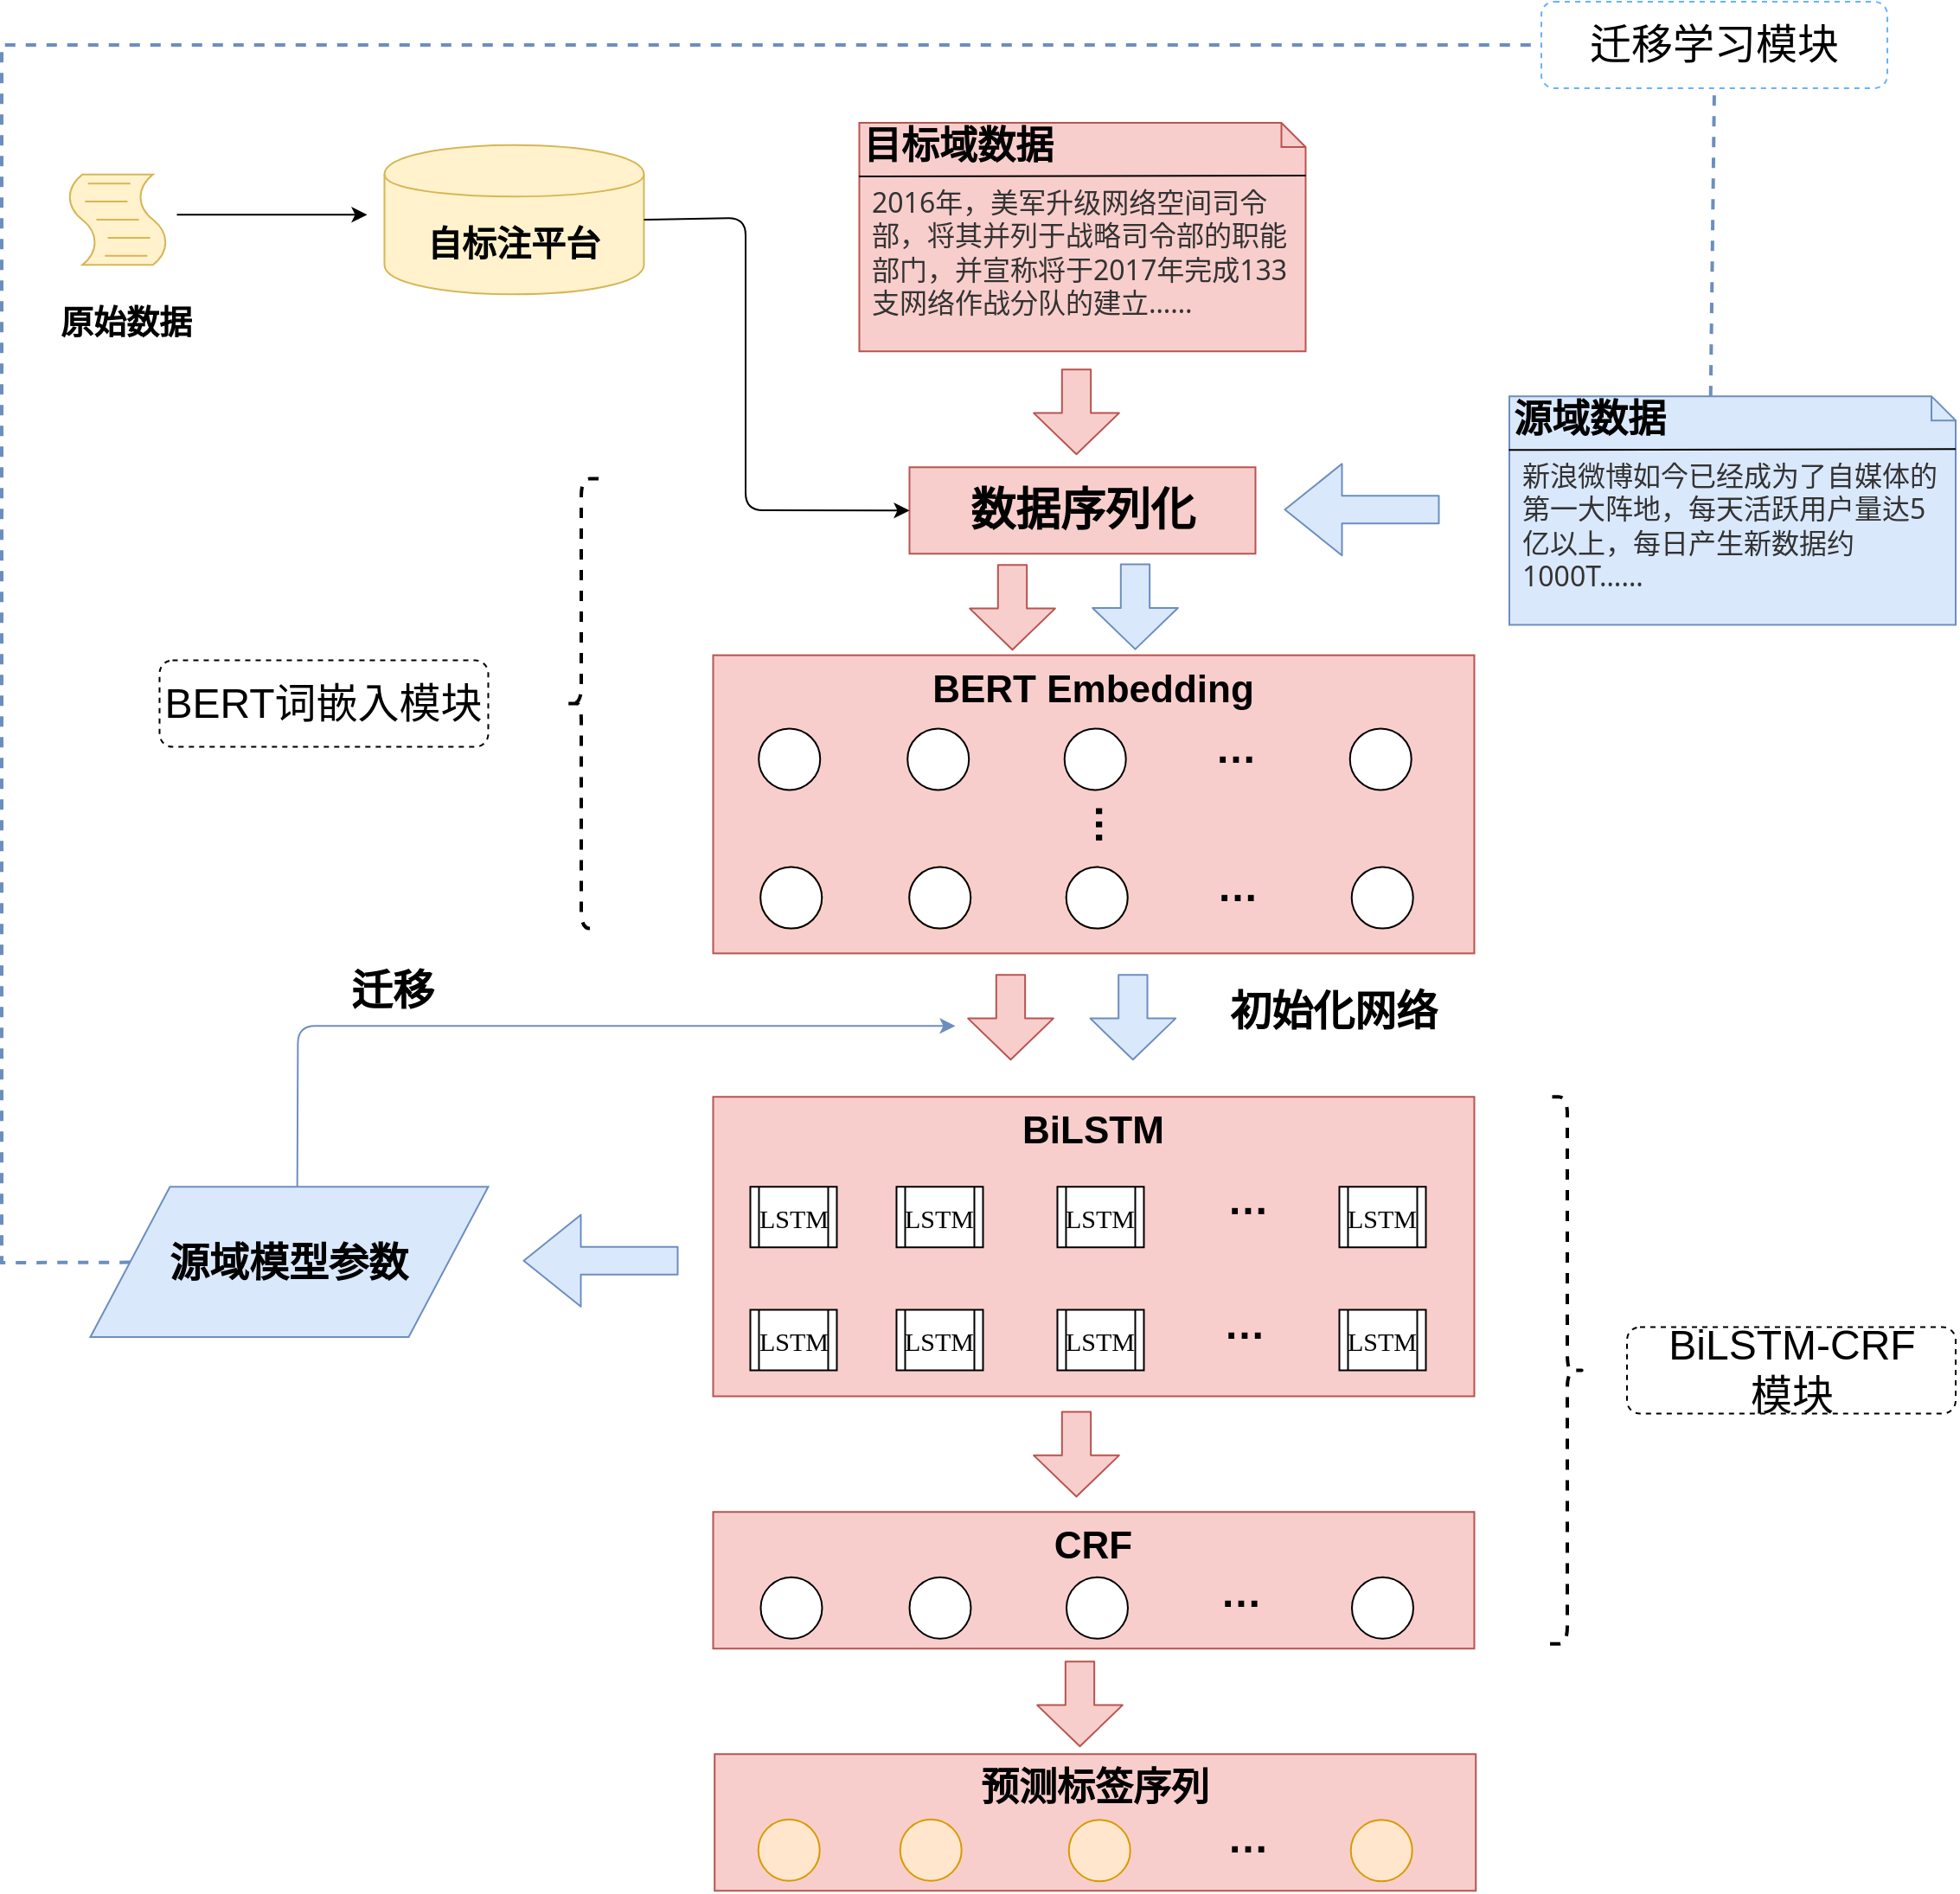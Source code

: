 <mxfile version="13.10.3" type="github">
  <diagram id="_dh3uFdQdFFy7gmEmrhb" name="第 1 页">
    <mxGraphModel dx="1987" dy="1051" grid="1" gridSize="10" guides="1" tooltips="1" connect="1" arrows="1" fold="1" page="1" pageScale="1" pageWidth="1150" pageHeight="1150" math="0" shadow="0">
      <root>
        <mxCell id="0" />
        <mxCell id="1" parent="0" />
        <mxCell id="FxIcAEctN6eVur0ZjvxM-1" value="BiLSTM" style="rounded=0;whiteSpace=wrap;html=1;fontSize=22;verticalAlign=top;fillColor=#f8cecc;strokeColor=#b85450;fontStyle=1" parent="1" vertex="1">
          <mxGeometry x="421.24" y="640.13" width="440" height="173.12" as="geometry" />
        </mxCell>
        <mxCell id="FxIcAEctN6eVur0ZjvxM-2" value="" style="shape=mxgraph.bpmn.script_task;html=1;outlineConnect=0;fillColor=#fff2cc;strokeColor=#d6b656;" parent="1" vertex="1">
          <mxGeometry x="47" y="106.88" width="60" height="52.25" as="geometry" />
        </mxCell>
        <mxCell id="FxIcAEctN6eVur0ZjvxM-3" value="CRF" style="rounded=0;whiteSpace=wrap;html=1;fontSize=22;verticalAlign=top;fillColor=#f8cecc;strokeColor=#b85450;fontStyle=1" parent="1" vertex="1">
          <mxGeometry x="421.24" y="880.13" width="440" height="79" as="geometry" />
        </mxCell>
        <mxCell id="FxIcAEctN6eVur0ZjvxM-4" value="" style="shape=process;whiteSpace=wrap;html=1;backgroundOutline=1;labelBackgroundColor=none;fontFamily=Georgia;fontSize=20;" parent="1" vertex="1">
          <mxGeometry x="442.74" y="763.25" width="50" height="35" as="geometry" />
        </mxCell>
        <mxCell id="FxIcAEctN6eVur0ZjvxM-5" value="LSTM" style="text;html=1;align=center;verticalAlign=middle;whiteSpace=wrap;rounded=0;labelBackgroundColor=none;fontFamily=Georgia;fontSize=15;" parent="1" vertex="1">
          <mxGeometry x="447.74" y="771.25" width="40" height="20" as="geometry" />
        </mxCell>
        <mxCell id="FxIcAEctN6eVur0ZjvxM-6" value="" style="shape=process;whiteSpace=wrap;html=1;backgroundOutline=1;labelBackgroundColor=none;fontFamily=Georgia;fontSize=20;" parent="1" vertex="1">
          <mxGeometry x="442.74" y="692.13" width="50" height="35" as="geometry" />
        </mxCell>
        <mxCell id="FxIcAEctN6eVur0ZjvxM-7" value="LSTM" style="text;html=1;align=center;verticalAlign=middle;whiteSpace=wrap;rounded=0;labelBackgroundColor=none;fontFamily=Georgia;fontSize=15;" parent="1" vertex="1">
          <mxGeometry x="447.74" y="700.13" width="40" height="20" as="geometry" />
        </mxCell>
        <mxCell id="FxIcAEctN6eVur0ZjvxM-8" value="" style="shape=process;whiteSpace=wrap;html=1;backgroundOutline=1;labelBackgroundColor=none;fontFamily=Georgia;fontSize=20;" parent="1" vertex="1">
          <mxGeometry x="527.24" y="763.25" width="50" height="35" as="geometry" />
        </mxCell>
        <mxCell id="FxIcAEctN6eVur0ZjvxM-9" value="LSTM" style="text;html=1;align=center;verticalAlign=middle;whiteSpace=wrap;rounded=0;labelBackgroundColor=none;fontFamily=Georgia;fontSize=15;" parent="1" vertex="1">
          <mxGeometry x="532.24" y="771.25" width="40" height="20" as="geometry" />
        </mxCell>
        <mxCell id="FxIcAEctN6eVur0ZjvxM-10" value="" style="shape=process;whiteSpace=wrap;html=1;backgroundOutline=1;labelBackgroundColor=none;fontFamily=Georgia;fontSize=20;" parent="1" vertex="1">
          <mxGeometry x="527.24" y="692.13" width="50" height="35" as="geometry" />
        </mxCell>
        <mxCell id="FxIcAEctN6eVur0ZjvxM-11" value="LSTM" style="text;html=1;align=center;verticalAlign=middle;whiteSpace=wrap;rounded=0;labelBackgroundColor=none;fontFamily=Georgia;fontSize=15;" parent="1" vertex="1">
          <mxGeometry x="532.24" y="700.13" width="40" height="20" as="geometry" />
        </mxCell>
        <mxCell id="FxIcAEctN6eVur0ZjvxM-12" value="" style="shape=process;whiteSpace=wrap;html=1;backgroundOutline=1;labelBackgroundColor=none;fontFamily=Georgia;fontSize=20;" parent="1" vertex="1">
          <mxGeometry x="620.24" y="763.25" width="50" height="35" as="geometry" />
        </mxCell>
        <mxCell id="FxIcAEctN6eVur0ZjvxM-13" value="LSTM" style="text;html=1;align=center;verticalAlign=middle;whiteSpace=wrap;rounded=0;labelBackgroundColor=none;fontFamily=Georgia;fontSize=15;" parent="1" vertex="1">
          <mxGeometry x="625.24" y="771.25" width="40" height="20" as="geometry" />
        </mxCell>
        <mxCell id="FxIcAEctN6eVur0ZjvxM-14" value="" style="shape=process;whiteSpace=wrap;html=1;backgroundOutline=1;labelBackgroundColor=none;fontFamily=Georgia;fontSize=20;" parent="1" vertex="1">
          <mxGeometry x="620.24" y="692.13" width="50" height="35" as="geometry" />
        </mxCell>
        <mxCell id="FxIcAEctN6eVur0ZjvxM-15" value="LSTM" style="text;html=1;align=center;verticalAlign=middle;whiteSpace=wrap;rounded=0;labelBackgroundColor=none;fontFamily=Georgia;fontSize=15;" parent="1" vertex="1">
          <mxGeometry x="625.24" y="700.13" width="40" height="20" as="geometry" />
        </mxCell>
        <mxCell id="FxIcAEctN6eVur0ZjvxM-16" value="" style="shape=process;whiteSpace=wrap;html=1;backgroundOutline=1;labelBackgroundColor=none;fontFamily=Georgia;fontSize=20;" parent="1" vertex="1">
          <mxGeometry x="783.24" y="763.25" width="50" height="35" as="geometry" />
        </mxCell>
        <mxCell id="FxIcAEctN6eVur0ZjvxM-17" value="LSTM" style="text;html=1;align=center;verticalAlign=middle;whiteSpace=wrap;rounded=0;labelBackgroundColor=none;fontFamily=Georgia;fontSize=15;" parent="1" vertex="1">
          <mxGeometry x="788.24" y="771.25" width="40" height="20" as="geometry" />
        </mxCell>
        <mxCell id="FxIcAEctN6eVur0ZjvxM-18" value="" style="shape=process;whiteSpace=wrap;html=1;backgroundOutline=1;labelBackgroundColor=none;fontFamily=Georgia;fontSize=20;" parent="1" vertex="1">
          <mxGeometry x="783.24" y="692.13" width="50" height="35" as="geometry" />
        </mxCell>
        <mxCell id="FxIcAEctN6eVur0ZjvxM-19" value="LSTM" style="text;html=1;align=center;verticalAlign=middle;whiteSpace=wrap;rounded=0;labelBackgroundColor=none;fontFamily=Georgia;fontSize=15;" parent="1" vertex="1">
          <mxGeometry x="788.24" y="700.13" width="40" height="20" as="geometry" />
        </mxCell>
        <mxCell id="FxIcAEctN6eVur0ZjvxM-20" value="…" style="text;html=1;fontSize=24;fontStyle=1;verticalAlign=middle;align=center;labelBackgroundColor=none;" parent="1" vertex="1">
          <mxGeometry x="677.74" y="752.25" width="100" height="40" as="geometry" />
        </mxCell>
        <mxCell id="FxIcAEctN6eVur0ZjvxM-21" value="…" style="text;strokeColor=none;fillColor=none;html=1;fontSize=24;fontStyle=1;verticalAlign=middle;align=center;labelBackgroundColor=none;" parent="1" vertex="1">
          <mxGeometry x="679.74" y="680.13" width="100" height="40" as="geometry" />
        </mxCell>
        <mxCell id="FxIcAEctN6eVur0ZjvxM-22" value="预测标签序列" style="rounded=0;whiteSpace=wrap;html=1;fontSize=22;verticalAlign=top;fillColor=#f8cecc;strokeColor=#b85450;fontStyle=1" parent="1" vertex="1">
          <mxGeometry x="422.11" y="1020.13" width="440" height="79" as="geometry" />
        </mxCell>
        <mxCell id="FxIcAEctN6eVur0ZjvxM-23" value="" style="ellipse;whiteSpace=wrap;html=1;aspect=fixed;labelBackgroundColor=none;fontFamily=Georgia;fontSize=15;fillColor=#ffe6cc;strokeColor=#d79b00;" parent="1" vertex="1">
          <mxGeometry x="447.36" y="1057.88" width="35.5" height="35.5" as="geometry" />
        </mxCell>
        <mxCell id="FxIcAEctN6eVur0ZjvxM-25" value="" style="ellipse;whiteSpace=wrap;html=1;aspect=fixed;labelBackgroundColor=none;fontFamily=Georgia;fontSize=15;fillColor=#ffe6cc;strokeColor=#d79b00;" parent="1" vertex="1">
          <mxGeometry x="529.36" y="1057.88" width="35.5" height="35.5" as="geometry" />
        </mxCell>
        <mxCell id="FxIcAEctN6eVur0ZjvxM-27" value="" style="ellipse;whiteSpace=wrap;html=1;aspect=fixed;labelBackgroundColor=none;fontFamily=Georgia;fontSize=15;fillColor=#ffe6cc;strokeColor=#d79b00;" parent="1" vertex="1">
          <mxGeometry x="626.86" y="1058.13" width="35.5" height="35.5" as="geometry" />
        </mxCell>
        <mxCell id="FxIcAEctN6eVur0ZjvxM-29" value="" style="ellipse;whiteSpace=wrap;html=1;aspect=fixed;labelBackgroundColor=none;fontFamily=Georgia;fontSize=15;fillColor=#ffe6cc;strokeColor=#d79b00;" parent="1" vertex="1">
          <mxGeometry x="789.86" y="1058.13" width="35.5" height="35.5" as="geometry" />
        </mxCell>
        <mxCell id="FxIcAEctN6eVur0ZjvxM-31" value="自标注平台" style="shape=cylinder;whiteSpace=wrap;html=1;boundedLbl=1;backgroundOutline=1;labelBackgroundColor=none;fontFamily=Georgia;fontSize=20;fontStyle=1;fillColor=#fff2cc;strokeColor=#d6b656;" parent="1" vertex="1">
          <mxGeometry x="231.24" y="89.88" width="150" height="86.25" as="geometry" />
        </mxCell>
        <mxCell id="FxIcAEctN6eVur0ZjvxM-32" value="…" style="text;strokeColor=none;fillColor=none;html=1;fontSize=24;fontStyle=1;verticalAlign=middle;align=center;labelBackgroundColor=none;" parent="1" vertex="1">
          <mxGeometry x="679.61" y="1048.63" width="100" height="40" as="geometry" />
        </mxCell>
        <mxCell id="FxIcAEctN6eVur0ZjvxM-33" value="…" style="text;html=1;fontSize=24;fontStyle=1;verticalAlign=middle;align=center;labelBackgroundColor=none;" parent="1" vertex="1">
          <mxGeometry x="675.74" y="907.13" width="100" height="40" as="geometry" />
        </mxCell>
        <mxCell id="FxIcAEctN6eVur0ZjvxM-34" value="数据序列化" style="rounded=0;whiteSpace=wrap;html=1;strokeWidth=1;fontSize=26;fillColor=#f8cecc;strokeColor=#b85450;fontStyle=1" parent="1" vertex="1">
          <mxGeometry x="534.74" y="276.13" width="200" height="50" as="geometry" />
        </mxCell>
        <mxCell id="FxIcAEctN6eVur0ZjvxM-35" value="BERT Embedding" style="rounded=0;whiteSpace=wrap;html=1;strokeWidth=1;fontSize=22;verticalAlign=top;fillColor=#f8cecc;strokeColor=#b85450;fontStyle=1" parent="1" vertex="1">
          <mxGeometry x="421.24" y="384.81" width="440" height="172.38" as="geometry" />
        </mxCell>
        <mxCell id="FxIcAEctN6eVur0ZjvxM-36" value="" style="ellipse;whiteSpace=wrap;html=1;aspect=fixed;labelBackgroundColor=none;fontFamily=Georgia;fontSize=15;" parent="1" vertex="1">
          <mxGeometry x="448.74" y="917.88" width="35.5" height="35.5" as="geometry" />
        </mxCell>
        <mxCell id="FxIcAEctN6eVur0ZjvxM-37" value="" style="ellipse;whiteSpace=wrap;html=1;aspect=fixed;labelBackgroundColor=none;fontFamily=Georgia;fontSize=15;" parent="1" vertex="1">
          <mxGeometry x="534.74" y="917.88" width="35.5" height="35.5" as="geometry" />
        </mxCell>
        <mxCell id="FxIcAEctN6eVur0ZjvxM-38" value="" style="ellipse;whiteSpace=wrap;html=1;aspect=fixed;labelBackgroundColor=none;fontFamily=Georgia;fontSize=15;" parent="1" vertex="1">
          <mxGeometry x="625.49" y="917.88" width="35.5" height="35.5" as="geometry" />
        </mxCell>
        <mxCell id="FxIcAEctN6eVur0ZjvxM-39" value="" style="ellipse;whiteSpace=wrap;html=1;aspect=fixed;labelBackgroundColor=none;fontFamily=Georgia;fontSize=15;" parent="1" vertex="1">
          <mxGeometry x="790.49" y="917.88" width="35.5" height="35.5" as="geometry" />
        </mxCell>
        <mxCell id="FxIcAEctN6eVur0ZjvxM-40" value="" style="ellipse;whiteSpace=wrap;html=1;aspect=fixed;labelBackgroundColor=none;fontFamily=Georgia;fontSize=15;" parent="1" vertex="1">
          <mxGeometry x="447.61" y="427.19" width="35.5" height="35.5" as="geometry" />
        </mxCell>
        <mxCell id="FxIcAEctN6eVur0ZjvxM-41" value="" style="ellipse;whiteSpace=wrap;html=1;aspect=fixed;labelBackgroundColor=none;fontFamily=Georgia;fontSize=15;" parent="1" vertex="1">
          <mxGeometry x="533.61" y="427.19" width="35.5" height="35.5" as="geometry" />
        </mxCell>
        <mxCell id="FxIcAEctN6eVur0ZjvxM-42" value="" style="ellipse;whiteSpace=wrap;html=1;aspect=fixed;labelBackgroundColor=none;fontFamily=Georgia;fontSize=15;" parent="1" vertex="1">
          <mxGeometry x="624.36" y="427.19" width="35.5" height="35.5" as="geometry" />
        </mxCell>
        <mxCell id="FxIcAEctN6eVur0ZjvxM-43" value="" style="ellipse;whiteSpace=wrap;html=1;aspect=fixed;labelBackgroundColor=none;fontFamily=Georgia;fontSize=15;" parent="1" vertex="1">
          <mxGeometry x="789.36" y="427.19" width="35.5" height="35.5" as="geometry" />
        </mxCell>
        <mxCell id="FxIcAEctN6eVur0ZjvxM-44" value="…" style="text;strokeColor=none;fillColor=none;html=1;fontSize=24;fontStyle=1;verticalAlign=middle;align=center;labelBackgroundColor=none;" parent="1" vertex="1">
          <mxGeometry x="672.74" y="418.94" width="100" height="40" as="geometry" />
        </mxCell>
        <mxCell id="FxIcAEctN6eVur0ZjvxM-45" value="…" style="text;strokeColor=none;fillColor=none;html=1;fontSize=24;fontStyle=1;verticalAlign=middle;align=center;labelBackgroundColor=none;rotation=90;" parent="1" vertex="1">
          <mxGeometry x="613.74" y="462.31" width="73" height="40" as="geometry" />
        </mxCell>
        <mxCell id="FxIcAEctN6eVur0ZjvxM-46" value="" style="ellipse;whiteSpace=wrap;html=1;aspect=fixed;labelBackgroundColor=none;fontFamily=Georgia;fontSize=15;" parent="1" vertex="1">
          <mxGeometry x="790.36" y="507.31" width="35.5" height="35.5" as="geometry" />
        </mxCell>
        <mxCell id="FxIcAEctN6eVur0ZjvxM-47" value="" style="ellipse;whiteSpace=wrap;html=1;aspect=fixed;labelBackgroundColor=none;fontFamily=Georgia;fontSize=15;fillColor=#ffe6cc;strokeColor=#d79b00;" parent="1" vertex="1">
          <mxGeometry x="534.61" y="507.31" width="35.5" height="35.5" as="geometry" />
        </mxCell>
        <mxCell id="FxIcAEctN6eVur0ZjvxM-48" value="" style="ellipse;whiteSpace=wrap;html=1;aspect=fixed;labelBackgroundColor=none;fontFamily=Georgia;fontSize=15;fillColor=#ffe6cc;strokeColor=#d79b00;" parent="1" vertex="1">
          <mxGeometry x="625.36" y="507.31" width="35.5" height="35.5" as="geometry" />
        </mxCell>
        <mxCell id="FxIcAEctN6eVur0ZjvxM-49" value="" style="ellipse;whiteSpace=wrap;html=1;aspect=fixed;labelBackgroundColor=none;fontFamily=Georgia;fontSize=15;fillColor=#ffe6cc;strokeColor=#d79b00;" parent="1" vertex="1">
          <mxGeometry x="448.61" y="507.31" width="35.5" height="35.5" as="geometry" />
        </mxCell>
        <mxCell id="FxIcAEctN6eVur0ZjvxM-50" value="…" style="text;strokeColor=none;fillColor=none;html=1;fontSize=24;fontStyle=1;verticalAlign=middle;align=center;labelBackgroundColor=none;" parent="1" vertex="1">
          <mxGeometry x="673.74" y="499.31" width="100" height="40" as="geometry" />
        </mxCell>
        <mxCell id="FxIcAEctN6eVur0ZjvxM-51" value="目标域数据" style="shape=note;whiteSpace=wrap;html=1;size=14;verticalAlign=top;align=left;spacingTop=-6;strokeWidth=1;fontSize=22;fillColor=#f8cecc;strokeColor=#b85450;fontStyle=1" parent="1" vertex="1">
          <mxGeometry x="505.74" y="77" width="258" height="132.13" as="geometry" />
        </mxCell>
        <mxCell id="FxIcAEctN6eVur0ZjvxM-52" value="" style="endArrow=none;html=1;fontSize=22;exitX=-0.001;exitY=0.235;exitDx=0;exitDy=0;exitPerimeter=0;entryX=1;entryY=0.231;entryDx=0;entryDy=0;entryPerimeter=0;" parent="1" source="FxIcAEctN6eVur0ZjvxM-51" target="FxIcAEctN6eVur0ZjvxM-51" edge="1">
          <mxGeometry width="50" height="50" relative="1" as="geometry">
            <mxPoint x="561.24" y="169.13" as="sourcePoint" />
            <mxPoint x="761.24" y="104.13" as="targetPoint" />
          </mxGeometry>
        </mxCell>
        <mxCell id="FxIcAEctN6eVur0ZjvxM-53" value="&lt;span style=&quot;color: rgb(51, 51, 51); font-family: &amp;quot;segoe ui&amp;quot;, &amp;quot;lucida grande&amp;quot;, helvetica, arial, &amp;quot;microsoft yahei&amp;quot;, freesans, arimo, &amp;quot;droid sans&amp;quot;, &amp;quot;wenquanyi micro hei&amp;quot;, &amp;quot;hiragino sans gb&amp;quot;, &amp;quot;hiragino sans gb w3&amp;quot;, arial, sans-serif; font-size: 16px; text-indent: 32px;&quot;&gt;2016年，美军升级网络空间司令部，将其并列于战略司令部的职能部门，并宣称将于2017年完成133支网络作战分队的建立……&lt;/span&gt;" style="text;html=1;strokeColor=none;fillColor=none;align=left;verticalAlign=middle;whiteSpace=wrap;rounded=0;fontSize=16;" parent="1" vertex="1">
          <mxGeometry x="511.24" y="110.88" width="250" height="82.25" as="geometry" />
        </mxCell>
        <mxCell id="FxIcAEctN6eVur0ZjvxM-54" value="&lt;b&gt;源域数据&lt;/b&gt;" style="shape=note;whiteSpace=wrap;html=1;size=14;verticalAlign=top;align=left;spacingTop=-6;strokeWidth=1;fontSize=22;fillColor=#dae8fc;strokeColor=#6c8ebf;" parent="1" vertex="1">
          <mxGeometry x="881.5" y="235.07" width="258" height="132.13" as="geometry" />
        </mxCell>
        <mxCell id="FxIcAEctN6eVur0ZjvxM-55" value="" style="endArrow=none;html=1;fontSize=22;exitX=-0.001;exitY=0.235;exitDx=0;exitDy=0;exitPerimeter=0;entryX=1;entryY=0.231;entryDx=0;entryDy=0;entryPerimeter=0;" parent="1" source="FxIcAEctN6eVur0ZjvxM-54" target="FxIcAEctN6eVur0ZjvxM-54" edge="1">
          <mxGeometry width="50" height="50" relative="1" as="geometry">
            <mxPoint x="937" y="327.2" as="sourcePoint" />
            <mxPoint x="1137" y="262.2" as="targetPoint" />
          </mxGeometry>
        </mxCell>
        <mxCell id="FxIcAEctN6eVur0ZjvxM-56" value="&lt;span style=&quot;color: rgb(51 , 51 , 51) ; font-family: &amp;#34;segoe ui&amp;#34; , &amp;#34;lucida grande&amp;#34; , &amp;#34;helvetica&amp;#34; , &amp;#34;arial&amp;#34; , &amp;#34;microsoft yahei&amp;#34; , &amp;#34;freesans&amp;#34; , &amp;#34;arimo&amp;#34; , &amp;#34;droid sans&amp;#34; , &amp;#34;wenquanyi micro hei&amp;#34; , &amp;#34;hiragino sans gb&amp;#34; , &amp;#34;hiragino sans gb w3&amp;#34; , &amp;#34;arial&amp;#34; , sans-serif ; font-size: 16px ; text-indent: 32px&quot;&gt;新浪微博如今已经成为了自媒体的第一大阵地，每天活跃用户量达5亿以上，每日产生新数据约1000T……&lt;/span&gt;" style="text;html=1;strokeColor=none;fillColor=none;align=left;verticalAlign=middle;whiteSpace=wrap;rounded=0;fontSize=16;" parent="1" vertex="1">
          <mxGeometry x="887" y="268.95" width="250" height="82.25" as="geometry" />
        </mxCell>
        <mxCell id="FxIcAEctN6eVur0ZjvxM-57" value="源域模型参数" style="shape=parallelogram;perimeter=parallelogramPerimeter;whiteSpace=wrap;html=1;strokeWidth=1;fontSize=23;fontStyle=1;fillColor=#dae8fc;strokeColor=#6c8ebf;" parent="1" vertex="1">
          <mxGeometry x="61.24" y="692.13" width="230" height="86.88" as="geometry" />
        </mxCell>
        <mxCell id="FxIcAEctN6eVur0ZjvxM-58" value="" style="endArrow=classic;html=1;fontSize=23;" parent="1" edge="1">
          <mxGeometry width="50" height="50" relative="1" as="geometry">
            <mxPoint x="111.24" y="130.13" as="sourcePoint" />
            <mxPoint x="221.24" y="130.13" as="targetPoint" />
          </mxGeometry>
        </mxCell>
        <mxCell id="FxIcAEctN6eVur0ZjvxM-59" value="" style="endArrow=classic;html=1;fontSize=23;entryX=0;entryY=0.5;entryDx=0;entryDy=0;exitX=1;exitY=0.5;exitDx=0;exitDy=0;" parent="1" edge="1" target="FxIcAEctN6eVur0ZjvxM-34" source="FxIcAEctN6eVur0ZjvxM-31">
          <mxGeometry width="50" height="50" relative="1" as="geometry">
            <mxPoint x="390.74" y="132.42" as="sourcePoint" />
            <mxPoint x="500.74" y="132.42" as="targetPoint" />
            <Array as="points">
              <mxPoint x="440" y="132" />
              <mxPoint x="440" y="301" />
            </Array>
          </mxGeometry>
        </mxCell>
        <mxCell id="FxIcAEctN6eVur0ZjvxM-60" value="原始数据" style="text;html=1;strokeColor=none;fillColor=none;align=center;verticalAlign=middle;whiteSpace=wrap;rounded=0;fontSize=19;fontStyle=1" parent="1" vertex="1">
          <mxGeometry x="40" y="176.13" width="84" height="33" as="geometry" />
        </mxCell>
        <mxCell id="FxIcAEctN6eVur0ZjvxM-61" value="" style="shape=flexArrow;endArrow=classic;html=1;fontSize=19;endWidth=31.667;endSize=7.608;width=16.667;fillColor=#f8cecc;strokeColor=#b85450;" parent="1" edge="1">
          <mxGeometry width="50" height="50" relative="1" as="geometry">
            <mxPoint x="631.24" y="219.13" as="sourcePoint" />
            <mxPoint x="631.24" y="269.13" as="targetPoint" />
          </mxGeometry>
        </mxCell>
        <mxCell id="FxIcAEctN6eVur0ZjvxM-62" value="" style="shape=flexArrow;endArrow=classic;html=1;fontSize=19;endWidth=31.667;endSize=7.608;width=16.667;fillColor=#dae8fc;strokeColor=#6c8ebf;" parent="1" edge="1">
          <mxGeometry width="50" height="50" relative="1" as="geometry">
            <mxPoint x="665.24" y="331.81" as="sourcePoint" />
            <mxPoint x="665.24" y="381.81" as="targetPoint" />
          </mxGeometry>
        </mxCell>
        <mxCell id="FxIcAEctN6eVur0ZjvxM-63" value="" style="shape=flexArrow;endArrow=classic;html=1;fontSize=19;endWidth=31.667;endSize=7.608;width=16.667;fillColor=#f8cecc;strokeColor=#b85450;" parent="1" edge="1">
          <mxGeometry width="50" height="50" relative="1" as="geometry">
            <mxPoint x="593.24" y="569.13" as="sourcePoint" />
            <mxPoint x="593.24" y="619.13" as="targetPoint" />
          </mxGeometry>
        </mxCell>
        <mxCell id="FxIcAEctN6eVur0ZjvxM-64" value="" style="shape=flexArrow;endArrow=classic;html=1;fontSize=19;endWidth=31.667;endSize=7.608;width=16.667;fillColor=#dae8fc;strokeColor=#6c8ebf;" parent="1" edge="1">
          <mxGeometry width="50" height="50" relative="1" as="geometry">
            <mxPoint x="663.92" y="569.13" as="sourcePoint" />
            <mxPoint x="663.92" y="619.13" as="targetPoint" />
          </mxGeometry>
        </mxCell>
        <mxCell id="FxIcAEctN6eVur0ZjvxM-65" value="" style="shape=flexArrow;endArrow=classic;html=1;fontSize=19;endWidth=31.667;endSize=7.608;width=16.667;fillColor=#f8cecc;strokeColor=#b85450;" parent="1" edge="1">
          <mxGeometry width="50" height="50" relative="1" as="geometry">
            <mxPoint x="594.24" y="332.13" as="sourcePoint" />
            <mxPoint x="594.24" y="382.13" as="targetPoint" />
          </mxGeometry>
        </mxCell>
        <mxCell id="FxIcAEctN6eVur0ZjvxM-66" value="" style="shape=flexArrow;endArrow=classic;html=1;fontSize=19;endWidth=31.667;endSize=7.608;width=16.667;fillColor=#f8cecc;strokeColor=#b85450;" parent="1" edge="1">
          <mxGeometry width="50" height="50" relative="1" as="geometry">
            <mxPoint x="631.24" y="821.75" as="sourcePoint" />
            <mxPoint x="631.24" y="871.75" as="targetPoint" />
          </mxGeometry>
        </mxCell>
        <mxCell id="FxIcAEctN6eVur0ZjvxM-67" value="" style="shape=flexArrow;endArrow=classic;html=1;fontSize=19;endWidth=31.667;endSize=7.608;width=16.667;fillColor=#f8cecc;strokeColor=#b85450;" parent="1" edge="1">
          <mxGeometry width="50" height="50" relative="1" as="geometry">
            <mxPoint x="633.24" y="966.13" as="sourcePoint" />
            <mxPoint x="633.24" y="1016.13" as="targetPoint" />
          </mxGeometry>
        </mxCell>
        <mxCell id="FxIcAEctN6eVur0ZjvxM-68" value="" style="shape=flexArrow;endArrow=classic;html=1;fontSize=19;endWidth=36;endSize=10.67;width=16;fillColor=#dae8fc;strokeColor=#6c8ebf;" parent="1" edge="1">
          <mxGeometry width="50" height="50" relative="1" as="geometry">
            <mxPoint x="841.24" y="300.64" as="sourcePoint" />
            <mxPoint x="751.24" y="300.64" as="targetPoint" />
          </mxGeometry>
        </mxCell>
        <mxCell id="FxIcAEctN6eVur0ZjvxM-69" value="" style="shape=flexArrow;endArrow=classic;html=1;fontSize=19;endWidth=36;endSize=10.67;width=16;fillColor=#dae8fc;strokeColor=#6c8ebf;" parent="1" edge="1">
          <mxGeometry width="50" height="50" relative="1" as="geometry">
            <mxPoint x="401.24" y="734.86" as="sourcePoint" />
            <mxPoint x="311.24" y="734.86" as="targetPoint" />
          </mxGeometry>
        </mxCell>
        <mxCell id="FxIcAEctN6eVur0ZjvxM-70" value="" style="endArrow=classic;html=1;fontSize=19;exitX=0.52;exitY=0.003;exitDx=0;exitDy=0;exitPerimeter=0;fontColor=#66B2FF;fillColor=#dae8fc;strokeColor=#6c8ebf;" parent="1" source="FxIcAEctN6eVur0ZjvxM-57" edge="1">
          <mxGeometry width="50" height="50" relative="1" as="geometry">
            <mxPoint x="181.24" y="689.13" as="sourcePoint" />
            <mxPoint x="561.24" y="599.13" as="targetPoint" />
            <Array as="points">
              <mxPoint x="181.24" y="599.13" />
            </Array>
          </mxGeometry>
        </mxCell>
        <mxCell id="FxIcAEctN6eVur0ZjvxM-71" value="迁移" style="text;html=1;strokeColor=none;fillColor=none;align=center;verticalAlign=middle;whiteSpace=wrap;rounded=0;fontSize=24;fontStyle=1" parent="1" vertex="1">
          <mxGeometry x="181.24" y="569.13" width="110" height="20" as="geometry" />
        </mxCell>
        <mxCell id="FxIcAEctN6eVur0ZjvxM-72" value="初始化网络" style="text;html=1;strokeColor=none;fillColor=none;align=center;verticalAlign=middle;whiteSpace=wrap;rounded=0;fontSize=24;fontStyle=1" parent="1" vertex="1">
          <mxGeometry x="679.61" y="581.13" width="200" height="20" as="geometry" />
        </mxCell>
        <mxCell id="FxIcAEctN6eVur0ZjvxM-73" value="" style="shape=curlyBracket;whiteSpace=wrap;html=1;rounded=1;strokeWidth=2;fontSize=24;fontColor=#000000;dashed=1;" parent="1" vertex="1">
          <mxGeometry x="335" y="282.81" width="20" height="260" as="geometry" />
        </mxCell>
        <mxCell id="FxIcAEctN6eVur0ZjvxM-74" value="BERT词嵌入模块" style="rounded=1;whiteSpace=wrap;html=1;strokeWidth=1;fontSize=24;dashed=1;" parent="1" vertex="1">
          <mxGeometry x="101.24" y="387.81" width="190" height="50" as="geometry" />
        </mxCell>
        <mxCell id="FxIcAEctN6eVur0ZjvxM-75" value="BiLSTM-CRF &lt;br&gt;模块" style="rounded=1;whiteSpace=wrap;html=1;strokeWidth=1;fontSize=24;dashed=1;" parent="1" vertex="1">
          <mxGeometry x="949.5" y="773.26" width="190" height="50" as="geometry" />
        </mxCell>
        <mxCell id="FxIcAEctN6eVur0ZjvxM-76" value="" style="shape=curlyBracket;whiteSpace=wrap;html=1;rounded=1;strokeWidth=2;fontSize=24;fontColor=#000000;rotation=-180;dashed=1;" parent="1" vertex="1">
          <mxGeometry x="905" y="640.13" width="20" height="316.26" as="geometry" />
        </mxCell>
        <mxCell id="FxIcAEctN6eVur0ZjvxM-77" value="迁移学习模块" style="rounded=1;whiteSpace=wrap;html=1;strokeWidth=1;fontSize=24;dashed=1;strokeColor=#66B2FF;" parent="1" vertex="1">
          <mxGeometry x="900" y="7" width="200" height="50" as="geometry" />
        </mxCell>
        <mxCell id="FxIcAEctN6eVur0ZjvxM-78" value="" style="endArrow=none;html=1;fontSize=24;fontColor=#000000;rounded=0;strokeWidth=2;dashed=1;entryX=0;entryY=0.5;entryDx=0;entryDy=0;fillColor=#dae8fc;strokeColor=#6c8ebf;" parent="1" source="FxIcAEctN6eVur0ZjvxM-57" target="FxIcAEctN6eVur0ZjvxM-77" edge="1">
          <mxGeometry width="50" height="50" relative="1" as="geometry">
            <mxPoint x="10" y="717" as="sourcePoint" />
            <mxPoint x="940" y="527" as="targetPoint" />
            <Array as="points">
              <mxPoint x="10" y="736" />
              <mxPoint x="10" y="32" />
            </Array>
          </mxGeometry>
        </mxCell>
        <mxCell id="FxIcAEctN6eVur0ZjvxM-79" value="" style="endArrow=none;html=1;dashed=1;strokeColor=#6c8ebf;strokeWidth=2;fontSize=24;fontColor=#000000;entryX=0.5;entryY=1;entryDx=0;entryDy=0;exitX=0.451;exitY=0;exitDx=0;exitDy=0;exitPerimeter=0;fillColor=#dae8fc;" parent="1" source="FxIcAEctN6eVur0ZjvxM-54" target="FxIcAEctN6eVur0ZjvxM-77" edge="1">
          <mxGeometry width="50" height="50" relative="1" as="geometry">
            <mxPoint x="980" y="177" as="sourcePoint" />
            <mxPoint x="1030" y="127" as="targetPoint" />
          </mxGeometry>
        </mxCell>
        <mxCell id="FxIcAEctN6eVur0ZjvxM-80" value="" style="ellipse;whiteSpace=wrap;html=1;aspect=fixed;labelBackgroundColor=none;fontFamily=Georgia;fontSize=15;" parent="1" vertex="1">
          <mxGeometry x="448.61" y="507.31" width="35.5" height="35.5" as="geometry" />
        </mxCell>
        <mxCell id="FxIcAEctN6eVur0ZjvxM-81" value="" style="ellipse;whiteSpace=wrap;html=1;aspect=fixed;labelBackgroundColor=none;fontFamily=Georgia;fontSize=15;" parent="1" vertex="1">
          <mxGeometry x="534.61" y="507.31" width="35.5" height="35.5" as="geometry" />
        </mxCell>
        <mxCell id="FxIcAEctN6eVur0ZjvxM-82" value="" style="ellipse;whiteSpace=wrap;html=1;aspect=fixed;labelBackgroundColor=none;fontFamily=Georgia;fontSize=15;" parent="1" vertex="1">
          <mxGeometry x="625.36" y="507.31" width="35.5" height="35.5" as="geometry" />
        </mxCell>
      </root>
    </mxGraphModel>
  </diagram>
</mxfile>
